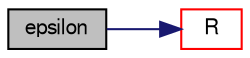 digraph "epsilon"
{
  bgcolor="transparent";
  edge [fontname="FreeSans",fontsize="10",labelfontname="FreeSans",labelfontsize="10"];
  node [fontname="FreeSans",fontsize="10",shape=record];
  rankdir="LR";
  Node1876 [label="epsilon",height=0.2,width=0.4,color="black", fillcolor="grey75", style="filled", fontcolor="black"];
  Node1876 -> Node1877 [color="midnightblue",fontsize="10",style="solid",fontname="FreeSans"];
  Node1877 [label="R",height=0.2,width=0.4,color="red",URL="$a31070.html#a89520ba1b936e6ffed0baac06d42349b",tooltip="Return the Reynolds stress tensor. "];
}
